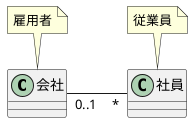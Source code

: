 @startuml あああ
left to right direction
class 会社{}
class 社員{}
' 会社-->社員:雇う
会社"0..1"--"*" 社員
note top of 会社:雇用者
note top of 社員:従業員
@enduml